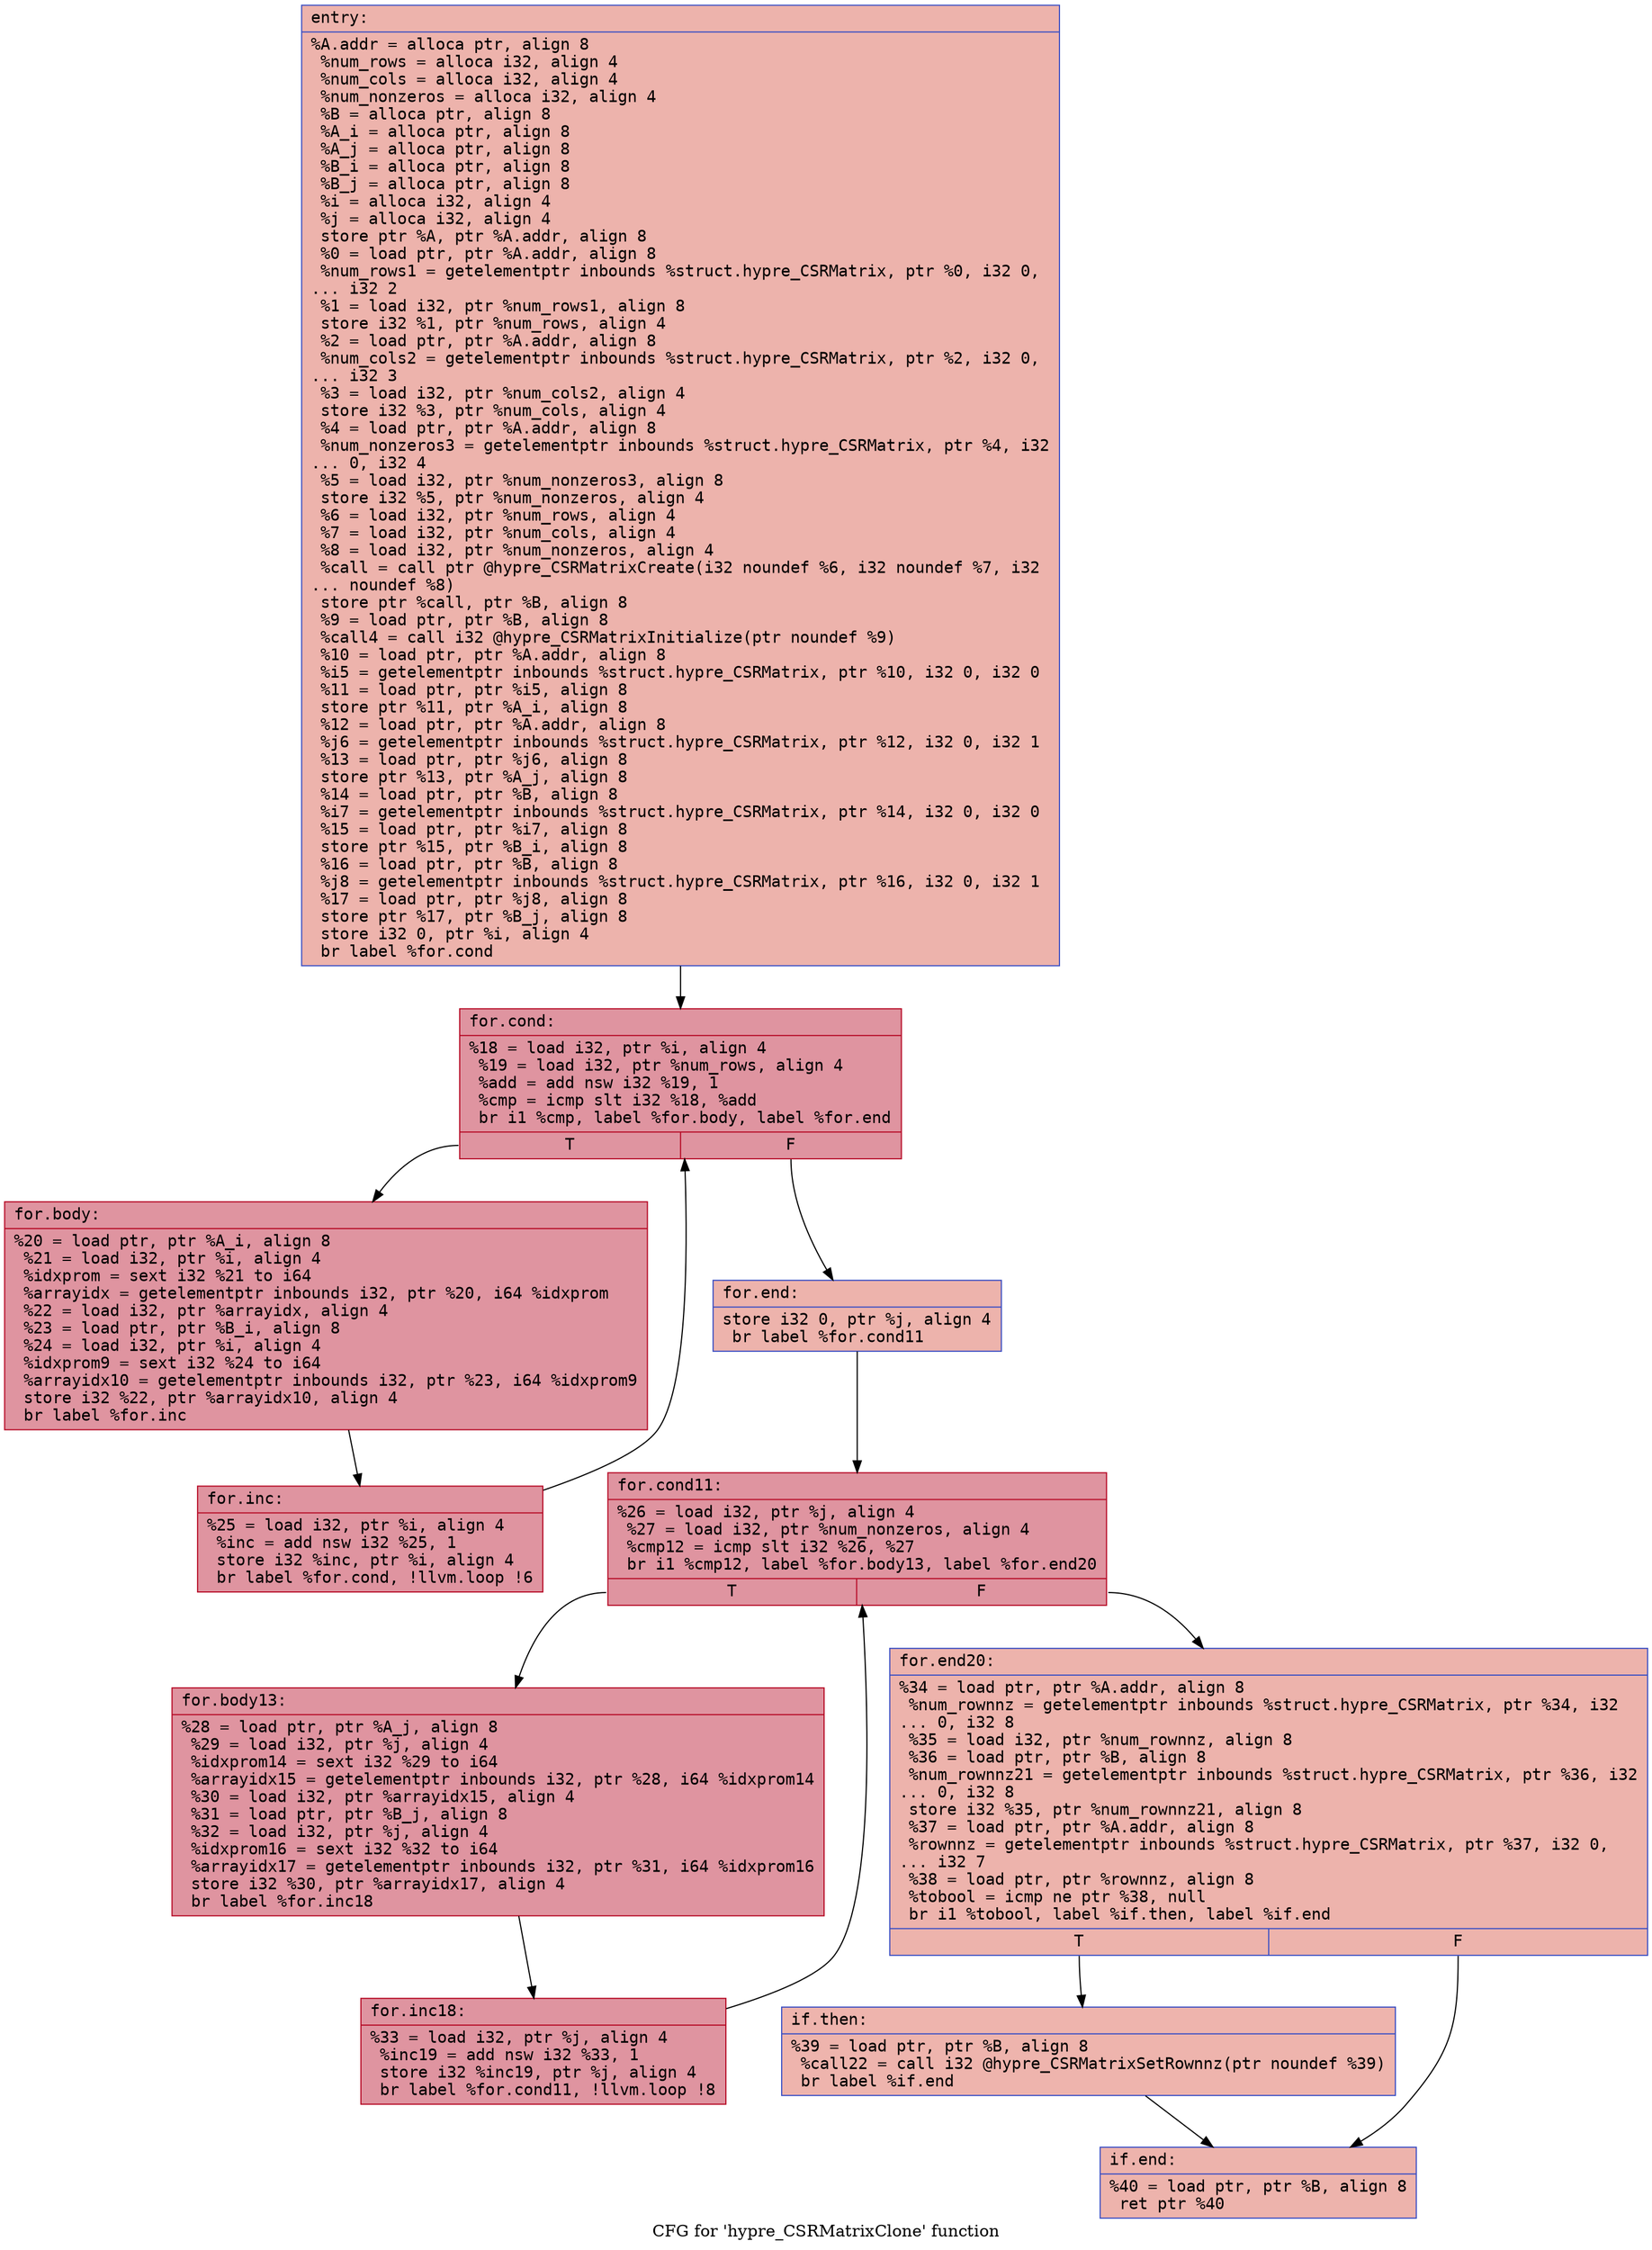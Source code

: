 digraph "CFG for 'hypre_CSRMatrixClone' function" {
	label="CFG for 'hypre_CSRMatrixClone' function";

	Node0x558241d3d1b0 [shape=record,color="#3d50c3ff", style=filled, fillcolor="#d6524470" fontname="Courier",label="{entry:\l|  %A.addr = alloca ptr, align 8\l  %num_rows = alloca i32, align 4\l  %num_cols = alloca i32, align 4\l  %num_nonzeros = alloca i32, align 4\l  %B = alloca ptr, align 8\l  %A_i = alloca ptr, align 8\l  %A_j = alloca ptr, align 8\l  %B_i = alloca ptr, align 8\l  %B_j = alloca ptr, align 8\l  %i = alloca i32, align 4\l  %j = alloca i32, align 4\l  store ptr %A, ptr %A.addr, align 8\l  %0 = load ptr, ptr %A.addr, align 8\l  %num_rows1 = getelementptr inbounds %struct.hypre_CSRMatrix, ptr %0, i32 0,\l... i32 2\l  %1 = load i32, ptr %num_rows1, align 8\l  store i32 %1, ptr %num_rows, align 4\l  %2 = load ptr, ptr %A.addr, align 8\l  %num_cols2 = getelementptr inbounds %struct.hypre_CSRMatrix, ptr %2, i32 0,\l... i32 3\l  %3 = load i32, ptr %num_cols2, align 4\l  store i32 %3, ptr %num_cols, align 4\l  %4 = load ptr, ptr %A.addr, align 8\l  %num_nonzeros3 = getelementptr inbounds %struct.hypre_CSRMatrix, ptr %4, i32\l... 0, i32 4\l  %5 = load i32, ptr %num_nonzeros3, align 8\l  store i32 %5, ptr %num_nonzeros, align 4\l  %6 = load i32, ptr %num_rows, align 4\l  %7 = load i32, ptr %num_cols, align 4\l  %8 = load i32, ptr %num_nonzeros, align 4\l  %call = call ptr @hypre_CSRMatrixCreate(i32 noundef %6, i32 noundef %7, i32\l... noundef %8)\l  store ptr %call, ptr %B, align 8\l  %9 = load ptr, ptr %B, align 8\l  %call4 = call i32 @hypre_CSRMatrixInitialize(ptr noundef %9)\l  %10 = load ptr, ptr %A.addr, align 8\l  %i5 = getelementptr inbounds %struct.hypre_CSRMatrix, ptr %10, i32 0, i32 0\l  %11 = load ptr, ptr %i5, align 8\l  store ptr %11, ptr %A_i, align 8\l  %12 = load ptr, ptr %A.addr, align 8\l  %j6 = getelementptr inbounds %struct.hypre_CSRMatrix, ptr %12, i32 0, i32 1\l  %13 = load ptr, ptr %j6, align 8\l  store ptr %13, ptr %A_j, align 8\l  %14 = load ptr, ptr %B, align 8\l  %i7 = getelementptr inbounds %struct.hypre_CSRMatrix, ptr %14, i32 0, i32 0\l  %15 = load ptr, ptr %i7, align 8\l  store ptr %15, ptr %B_i, align 8\l  %16 = load ptr, ptr %B, align 8\l  %j8 = getelementptr inbounds %struct.hypre_CSRMatrix, ptr %16, i32 0, i32 1\l  %17 = load ptr, ptr %j8, align 8\l  store ptr %17, ptr %B_j, align 8\l  store i32 0, ptr %i, align 4\l  br label %for.cond\l}"];
	Node0x558241d3d1b0 -> Node0x558241d3f1d0[tooltip="entry -> for.cond\nProbability 100.00%" ];
	Node0x558241d3f1d0 [shape=record,color="#b70d28ff", style=filled, fillcolor="#b70d2870" fontname="Courier",label="{for.cond:\l|  %18 = load i32, ptr %i, align 4\l  %19 = load i32, ptr %num_rows, align 4\l  %add = add nsw i32 %19, 1\l  %cmp = icmp slt i32 %18, %add\l  br i1 %cmp, label %for.body, label %for.end\l|{<s0>T|<s1>F}}"];
	Node0x558241d3f1d0:s0 -> Node0x558241d3d8c0[tooltip="for.cond -> for.body\nProbability 96.88%" ];
	Node0x558241d3f1d0:s1 -> Node0x558241d3d910[tooltip="for.cond -> for.end\nProbability 3.12%" ];
	Node0x558241d3d8c0 [shape=record,color="#b70d28ff", style=filled, fillcolor="#b70d2870" fontname="Courier",label="{for.body:\l|  %20 = load ptr, ptr %A_i, align 8\l  %21 = load i32, ptr %i, align 4\l  %idxprom = sext i32 %21 to i64\l  %arrayidx = getelementptr inbounds i32, ptr %20, i64 %idxprom\l  %22 = load i32, ptr %arrayidx, align 4\l  %23 = load ptr, ptr %B_i, align 8\l  %24 = load i32, ptr %i, align 4\l  %idxprom9 = sext i32 %24 to i64\l  %arrayidx10 = getelementptr inbounds i32, ptr %23, i64 %idxprom9\l  store i32 %22, ptr %arrayidx10, align 4\l  br label %for.inc\l}"];
	Node0x558241d3d8c0 -> Node0x558241d3fde0[tooltip="for.body -> for.inc\nProbability 100.00%" ];
	Node0x558241d3fde0 [shape=record,color="#b70d28ff", style=filled, fillcolor="#b70d2870" fontname="Courier",label="{for.inc:\l|  %25 = load i32, ptr %i, align 4\l  %inc = add nsw i32 %25, 1\l  store i32 %inc, ptr %i, align 4\l  br label %for.cond, !llvm.loop !6\l}"];
	Node0x558241d3fde0 -> Node0x558241d3f1d0[tooltip="for.inc -> for.cond\nProbability 100.00%" ];
	Node0x558241d3d910 [shape=record,color="#3d50c3ff", style=filled, fillcolor="#d6524470" fontname="Courier",label="{for.end:\l|  store i32 0, ptr %j, align 4\l  br label %for.cond11\l}"];
	Node0x558241d3d910 -> Node0x558241d402f0[tooltip="for.end -> for.cond11\nProbability 100.00%" ];
	Node0x558241d402f0 [shape=record,color="#b70d28ff", style=filled, fillcolor="#b70d2870" fontname="Courier",label="{for.cond11:\l|  %26 = load i32, ptr %j, align 4\l  %27 = load i32, ptr %num_nonzeros, align 4\l  %cmp12 = icmp slt i32 %26, %27\l  br i1 %cmp12, label %for.body13, label %for.end20\l|{<s0>T|<s1>F}}"];
	Node0x558241d402f0:s0 -> Node0x558241d40590[tooltip="for.cond11 -> for.body13\nProbability 96.88%" ];
	Node0x558241d402f0:s1 -> Node0x558241d40610[tooltip="for.cond11 -> for.end20\nProbability 3.12%" ];
	Node0x558241d40590 [shape=record,color="#b70d28ff", style=filled, fillcolor="#b70d2870" fontname="Courier",label="{for.body13:\l|  %28 = load ptr, ptr %A_j, align 8\l  %29 = load i32, ptr %j, align 4\l  %idxprom14 = sext i32 %29 to i64\l  %arrayidx15 = getelementptr inbounds i32, ptr %28, i64 %idxprom14\l  %30 = load i32, ptr %arrayidx15, align 4\l  %31 = load ptr, ptr %B_j, align 8\l  %32 = load i32, ptr %j, align 4\l  %idxprom16 = sext i32 %32 to i64\l  %arrayidx17 = getelementptr inbounds i32, ptr %31, i64 %idxprom16\l  store i32 %30, ptr %arrayidx17, align 4\l  br label %for.inc18\l}"];
	Node0x558241d40590 -> Node0x558241d40d40[tooltip="for.body13 -> for.inc18\nProbability 100.00%" ];
	Node0x558241d40d40 [shape=record,color="#b70d28ff", style=filled, fillcolor="#b70d2870" fontname="Courier",label="{for.inc18:\l|  %33 = load i32, ptr %j, align 4\l  %inc19 = add nsw i32 %33, 1\l  store i32 %inc19, ptr %j, align 4\l  br label %for.cond11, !llvm.loop !8\l}"];
	Node0x558241d40d40 -> Node0x558241d402f0[tooltip="for.inc18 -> for.cond11\nProbability 100.00%" ];
	Node0x558241d40610 [shape=record,color="#3d50c3ff", style=filled, fillcolor="#d6524470" fontname="Courier",label="{for.end20:\l|  %34 = load ptr, ptr %A.addr, align 8\l  %num_rownnz = getelementptr inbounds %struct.hypre_CSRMatrix, ptr %34, i32\l... 0, i32 8\l  %35 = load i32, ptr %num_rownnz, align 8\l  %36 = load ptr, ptr %B, align 8\l  %num_rownnz21 = getelementptr inbounds %struct.hypre_CSRMatrix, ptr %36, i32\l... 0, i32 8\l  store i32 %35, ptr %num_rownnz21, align 8\l  %37 = load ptr, ptr %A.addr, align 8\l  %rownnz = getelementptr inbounds %struct.hypre_CSRMatrix, ptr %37, i32 0,\l... i32 7\l  %38 = load ptr, ptr %rownnz, align 8\l  %tobool = icmp ne ptr %38, null\l  br i1 %tobool, label %if.then, label %if.end\l|{<s0>T|<s1>F}}"];
	Node0x558241d40610:s0 -> Node0x558241d41850[tooltip="for.end20 -> if.then\nProbability 62.50%" ];
	Node0x558241d40610:s1 -> Node0x558241d418c0[tooltip="for.end20 -> if.end\nProbability 37.50%" ];
	Node0x558241d41850 [shape=record,color="#3d50c3ff", style=filled, fillcolor="#d8564670" fontname="Courier",label="{if.then:\l|  %39 = load ptr, ptr %B, align 8\l  %call22 = call i32 @hypre_CSRMatrixSetRownnz(ptr noundef %39)\l  br label %if.end\l}"];
	Node0x558241d41850 -> Node0x558241d418c0[tooltip="if.then -> if.end\nProbability 100.00%" ];
	Node0x558241d418c0 [shape=record,color="#3d50c3ff", style=filled, fillcolor="#d6524470" fontname="Courier",label="{if.end:\l|  %40 = load ptr, ptr %B, align 8\l  ret ptr %40\l}"];
}
